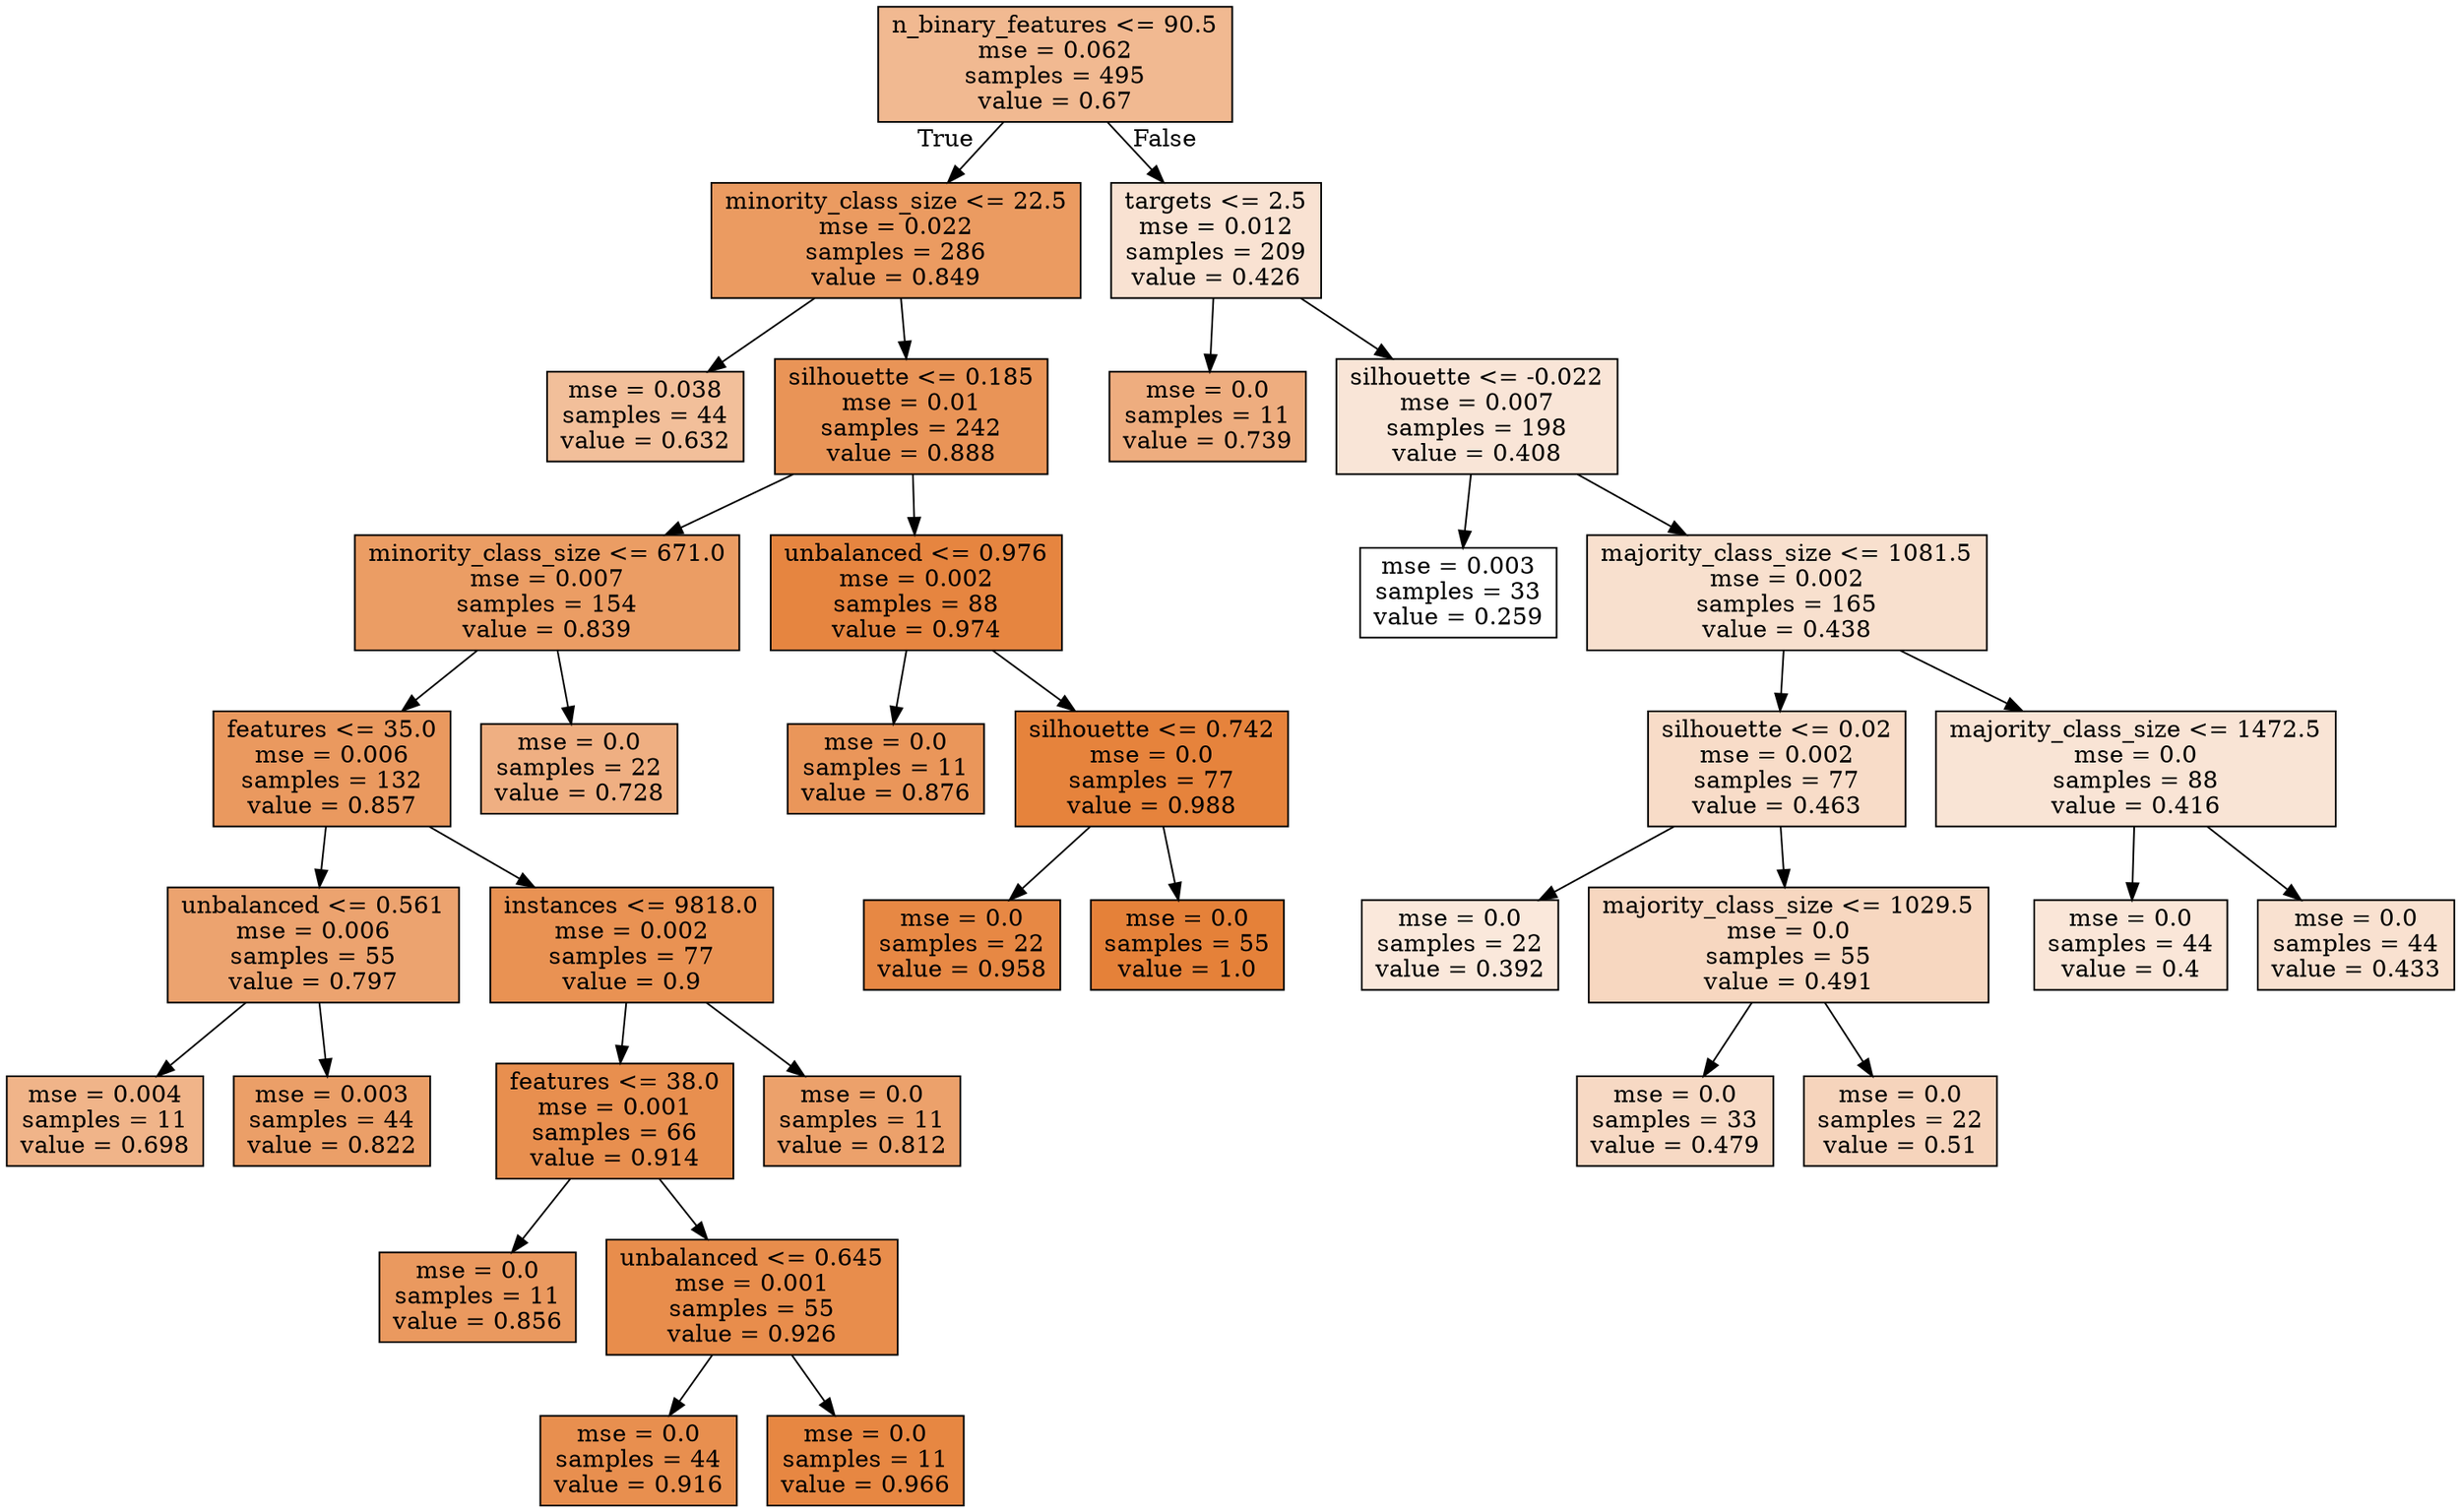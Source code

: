 digraph Tree {
node [shape=box, style="filled", color="black"] ;
0 [label="n_binary_features <= 90.5\nmse = 0.062\nsamples = 495\nvalue = 0.67", fillcolor="#e581398d"] ;
1 [label="minority_class_size <= 22.5\nmse = 0.022\nsamples = 286\nvalue = 0.849", fillcolor="#e58139cb"] ;
0 -> 1 [labeldistance=2.5, labelangle=45, headlabel="True"] ;
2 [label="mse = 0.038\nsamples = 44\nvalue = 0.632", fillcolor="#e5813981"] ;
1 -> 2 ;
3 [label="silhouette <= 0.185\nmse = 0.01\nsamples = 242\nvalue = 0.888", fillcolor="#e58139d8"] ;
1 -> 3 ;
4 [label="minority_class_size <= 671.0\nmse = 0.007\nsamples = 154\nvalue = 0.839", fillcolor="#e58139c7"] ;
3 -> 4 ;
5 [label="features <= 35.0\nmse = 0.006\nsamples = 132\nvalue = 0.857", fillcolor="#e58139ce"] ;
4 -> 5 ;
6 [label="unbalanced <= 0.561\nmse = 0.006\nsamples = 55\nvalue = 0.797", fillcolor="#e58139b9"] ;
5 -> 6 ;
7 [label="mse = 0.004\nsamples = 11\nvalue = 0.698", fillcolor="#e5813997"] ;
6 -> 7 ;
8 [label="mse = 0.003\nsamples = 44\nvalue = 0.822", fillcolor="#e58139c2"] ;
6 -> 8 ;
9 [label="instances <= 9818.0\nmse = 0.002\nsamples = 77\nvalue = 0.9", fillcolor="#e58139dd"] ;
5 -> 9 ;
10 [label="features <= 38.0\nmse = 0.001\nsamples = 66\nvalue = 0.914", fillcolor="#e58139e2"] ;
9 -> 10 ;
11 [label="mse = 0.0\nsamples = 11\nvalue = 0.856", fillcolor="#e58139ce"] ;
10 -> 11 ;
12 [label="unbalanced <= 0.645\nmse = 0.001\nsamples = 55\nvalue = 0.926", fillcolor="#e58139e6"] ;
10 -> 12 ;
13 [label="mse = 0.0\nsamples = 44\nvalue = 0.916", fillcolor="#e58139e2"] ;
12 -> 13 ;
14 [label="mse = 0.0\nsamples = 11\nvalue = 0.966", fillcolor="#e58139f3"] ;
12 -> 14 ;
15 [label="mse = 0.0\nsamples = 11\nvalue = 0.812", fillcolor="#e58139be"] ;
9 -> 15 ;
16 [label="mse = 0.0\nsamples = 22\nvalue = 0.728", fillcolor="#e58139a1"] ;
4 -> 16 ;
17 [label="unbalanced <= 0.976\nmse = 0.002\nsamples = 88\nvalue = 0.974", fillcolor="#e58139f6"] ;
3 -> 17 ;
18 [label="mse = 0.0\nsamples = 11\nvalue = 0.876", fillcolor="#e58139d4"] ;
17 -> 18 ;
19 [label="silhouette <= 0.742\nmse = 0.0\nsamples = 77\nvalue = 0.988", fillcolor="#e58139fb"] ;
17 -> 19 ;
20 [label="mse = 0.0\nsamples = 22\nvalue = 0.958", fillcolor="#e58139f1"] ;
19 -> 20 ;
21 [label="mse = 0.0\nsamples = 55\nvalue = 1.0", fillcolor="#e58139ff"] ;
19 -> 21 ;
22 [label="targets <= 2.5\nmse = 0.012\nsamples = 209\nvalue = 0.426", fillcolor="#e5813939"] ;
0 -> 22 [labeldistance=2.5, labelangle=-45, headlabel="False"] ;
23 [label="mse = 0.0\nsamples = 11\nvalue = 0.739", fillcolor="#e58139a5"] ;
22 -> 23 ;
24 [label="silhouette <= -0.022\nmse = 0.007\nsamples = 198\nvalue = 0.408", fillcolor="#e5813933"] ;
22 -> 24 ;
25 [label="mse = 0.003\nsamples = 33\nvalue = 0.259", fillcolor="#e5813900"] ;
24 -> 25 ;
26 [label="majority_class_size <= 1081.5\nmse = 0.002\nsamples = 165\nvalue = 0.438", fillcolor="#e581393e"] ;
24 -> 26 ;
27 [label="silhouette <= 0.02\nmse = 0.002\nsamples = 77\nvalue = 0.463", fillcolor="#e5813946"] ;
26 -> 27 ;
28 [label="mse = 0.0\nsamples = 22\nvalue = 0.392", fillcolor="#e581392e"] ;
27 -> 28 ;
29 [label="majority_class_size <= 1029.5\nmse = 0.0\nsamples = 55\nvalue = 0.491", fillcolor="#e5813950"] ;
27 -> 29 ;
30 [label="mse = 0.0\nsamples = 33\nvalue = 0.479", fillcolor="#e581394c"] ;
29 -> 30 ;
31 [label="mse = 0.0\nsamples = 22\nvalue = 0.51", fillcolor="#e5813956"] ;
29 -> 31 ;
32 [label="majority_class_size <= 1472.5\nmse = 0.0\nsamples = 88\nvalue = 0.416", fillcolor="#e5813936"] ;
26 -> 32 ;
33 [label="mse = 0.0\nsamples = 44\nvalue = 0.4", fillcolor="#e5813931"] ;
32 -> 33 ;
34 [label="mse = 0.0\nsamples = 44\nvalue = 0.433", fillcolor="#e581393c"] ;
32 -> 34 ;
}